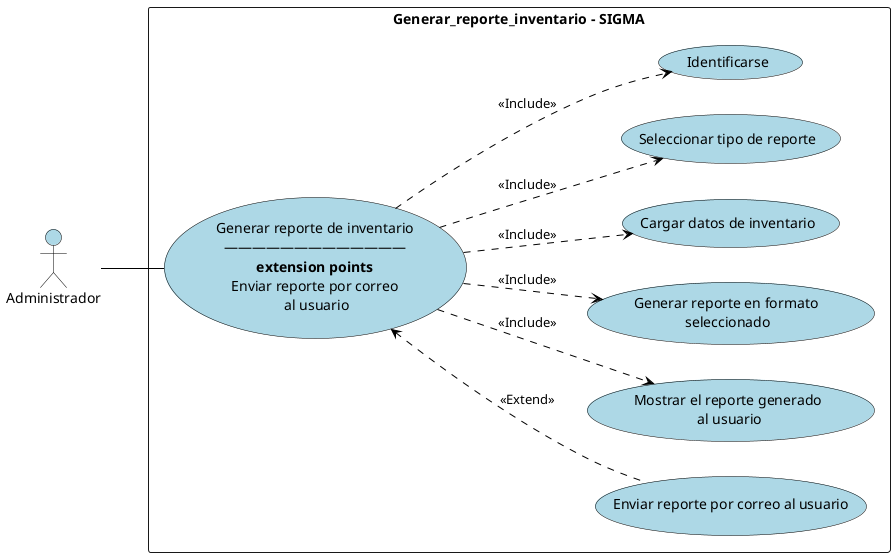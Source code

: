 @startuml GenerarReporteInventario
left to right direction
skinparam backgroundColor White
skinparam usecase {
    BackgroundColor #ADD8E6
    BorderColor Black
    ArrowColor Black
}

actor Administrador

skinparam actor {
    BackgroundColor #ADD8E6
    BorderColor Black
    FontColor Black
}

rectangle "Generar_reporte_inventario - SIGMA" {
    usecase "Generar reporte de inventario\n―――――――――――――\n<b>extension points</b>\nEnviar reporte por correo\n al usuario" as CU
    usecase "Enviar reporte por correo al usuario" as ER
    usecase "Mostrar el reporte generado\n al usuario" as MR
    usecase "Generar reporte en formato \nseleccionado" as GR
    usecase "Cargar datos de inventario" as CD
    usecase "Seleccionar tipo de reporte" as SR
    usecase "Identificarse" as ID
}

Administrador -- CU

CU ..> (ID) : <<Include>>
CU ..> (SR) : <<Include>>
CU ..> (CD) : <<Include>>
CU ..> (GR) : <<Include>>
CU ..> (MR) : <<Include>>
CU <.. (ER) : <<Extend>>

@enduml
